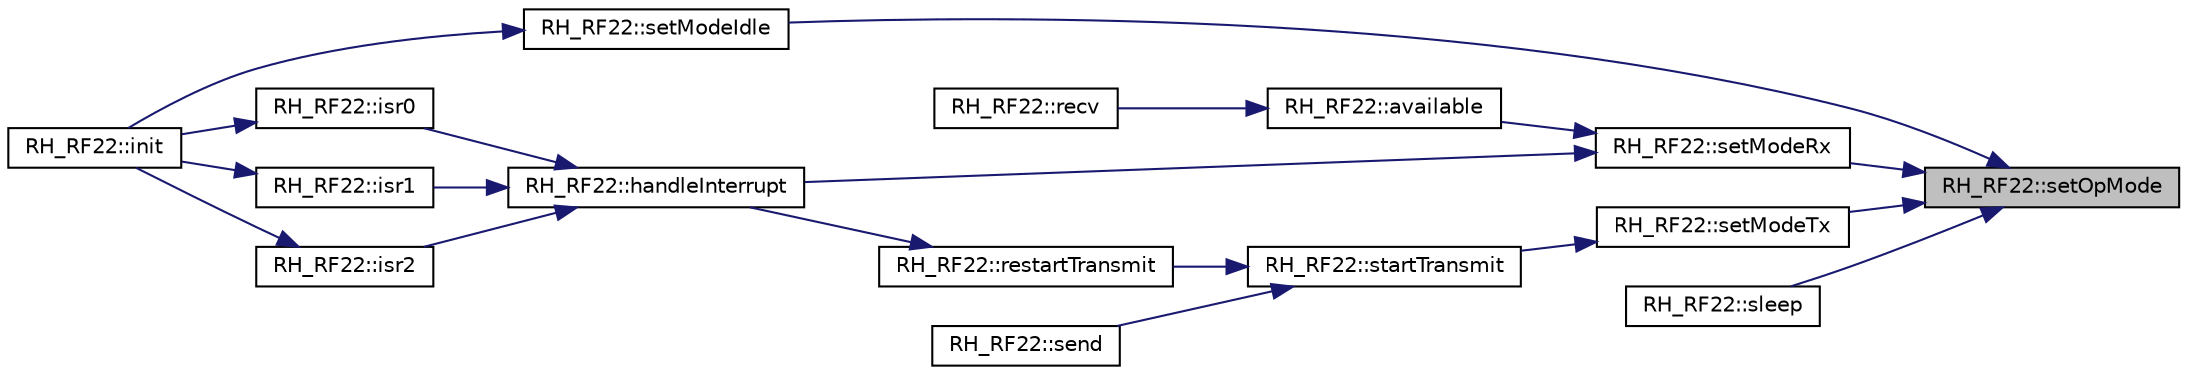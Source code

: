 digraph "RH_RF22::setOpMode"
{
 // LATEX_PDF_SIZE
  edge [fontname="Helvetica",fontsize="10",labelfontname="Helvetica",labelfontsize="10"];
  node [fontname="Helvetica",fontsize="10",shape=record];
  rankdir="RL";
  Node1 [label="RH_RF22::setOpMode",height=0.2,width=0.4,color="black", fillcolor="grey75", style="filled", fontcolor="black",tooltip=" "];
  Node1 -> Node2 [dir="back",color="midnightblue",fontsize="10",style="solid",fontname="Helvetica"];
  Node2 [label="RH_RF22::setModeIdle",height=0.2,width=0.4,color="black", fillcolor="white", style="filled",URL="$class_r_h___r_f22.html#abf51c83bf13f5c142892c078608b07a8",tooltip=" "];
  Node2 -> Node3 [dir="back",color="midnightblue",fontsize="10",style="solid",fontname="Helvetica"];
  Node3 [label="RH_RF22::init",height=0.2,width=0.4,color="black", fillcolor="white", style="filled",URL="$class_r_h___r_f22.html#a315c71e5f023f03b0a6b8324a6a9b094",tooltip=" "];
  Node1 -> Node4 [dir="back",color="midnightblue",fontsize="10",style="solid",fontname="Helvetica"];
  Node4 [label="RH_RF22::setModeRx",height=0.2,width=0.4,color="black", fillcolor="white", style="filled",URL="$class_r_h___r_f22.html#ad9529f61e4e50eed3f77d0323ad8a193",tooltip=" "];
  Node4 -> Node5 [dir="back",color="midnightblue",fontsize="10",style="solid",fontname="Helvetica"];
  Node5 [label="RH_RF22::available",height=0.2,width=0.4,color="black", fillcolor="white", style="filled",URL="$class_r_h___r_f22.html#a1ce9a8d3d5fa9ad10054b0119030806f",tooltip=" "];
  Node5 -> Node6 [dir="back",color="midnightblue",fontsize="10",style="solid",fontname="Helvetica"];
  Node6 [label="RH_RF22::recv",height=0.2,width=0.4,color="black", fillcolor="white", style="filled",URL="$class_r_h___r_f22.html#a06b88bf6bfdf6e3cc251a33b327827cd",tooltip=" "];
  Node4 -> Node7 [dir="back",color="midnightblue",fontsize="10",style="solid",fontname="Helvetica"];
  Node7 [label="RH_RF22::handleInterrupt",height=0.2,width=0.4,color="black", fillcolor="white", style="filled",URL="$class_r_h___r_f22.html#a783778c2bc3ca7263509c74925e0bbd0",tooltip=" "];
  Node7 -> Node8 [dir="back",color="midnightblue",fontsize="10",style="solid",fontname="Helvetica"];
  Node8 [label="RH_RF22::isr0",height=0.2,width=0.4,color="black", fillcolor="white", style="filled",URL="$class_r_h___r_f22.html#aed4fe69a1964d6c44196cea12b898da0",tooltip="Low level interrupt service routine for RF22 connected to interrupt 0."];
  Node8 -> Node3 [dir="back",color="midnightblue",fontsize="10",style="solid",fontname="Helvetica"];
  Node7 -> Node9 [dir="back",color="midnightblue",fontsize="10",style="solid",fontname="Helvetica"];
  Node9 [label="RH_RF22::isr1",height=0.2,width=0.4,color="black", fillcolor="white", style="filled",URL="$class_r_h___r_f22.html#ad3aa71b69dc25590c391b381194457e3",tooltip="Low level interrupt service routine for RF22 connected to interrupt 1."];
  Node9 -> Node3 [dir="back",color="midnightblue",fontsize="10",style="solid",fontname="Helvetica"];
  Node7 -> Node10 [dir="back",color="midnightblue",fontsize="10",style="solid",fontname="Helvetica"];
  Node10 [label="RH_RF22::isr2",height=0.2,width=0.4,color="black", fillcolor="white", style="filled",URL="$class_r_h___r_f22.html#a826cfbd262d8d5980485d8b7f8618be8",tooltip="Low level interrupt service routine for RF22 connected to interrupt 1."];
  Node10 -> Node3 [dir="back",color="midnightblue",fontsize="10",style="solid",fontname="Helvetica"];
  Node1 -> Node11 [dir="back",color="midnightblue",fontsize="10",style="solid",fontname="Helvetica"];
  Node11 [label="RH_RF22::setModeTx",height=0.2,width=0.4,color="black", fillcolor="white", style="filled",URL="$class_r_h___r_f22.html#a9f5c0d2cb6f2ae172643d032f96a8618",tooltip=" "];
  Node11 -> Node12 [dir="back",color="midnightblue",fontsize="10",style="solid",fontname="Helvetica"];
  Node12 [label="RH_RF22::startTransmit",height=0.2,width=0.4,color="black", fillcolor="white", style="filled",URL="$class_r_h___r_f22.html#aac078e58015aac82346356f07e10918e",tooltip=" "];
  Node12 -> Node13 [dir="back",color="midnightblue",fontsize="10",style="solid",fontname="Helvetica"];
  Node13 [label="RH_RF22::restartTransmit",height=0.2,width=0.4,color="black", fillcolor="white", style="filled",URL="$class_r_h___r_f22.html#a1340eb66b91637df82a677b59a653145",tooltip=" "];
  Node13 -> Node7 [dir="back",color="midnightblue",fontsize="10",style="solid",fontname="Helvetica"];
  Node12 -> Node14 [dir="back",color="midnightblue",fontsize="10",style="solid",fontname="Helvetica"];
  Node14 [label="RH_RF22::send",height=0.2,width=0.4,color="black", fillcolor="white", style="filled",URL="$class_r_h___r_f22.html#adc63522bd5cf56cc3b05ac6da2e90ba7",tooltip=" "];
  Node1 -> Node15 [dir="back",color="midnightblue",fontsize="10",style="solid",fontname="Helvetica"];
  Node15 [label="RH_RF22::sleep",height=0.2,width=0.4,color="black", fillcolor="white", style="filled",URL="$class_r_h___r_f22.html#ad4aee2ce8af120765978f048153fa5a3",tooltip=" "];
}
